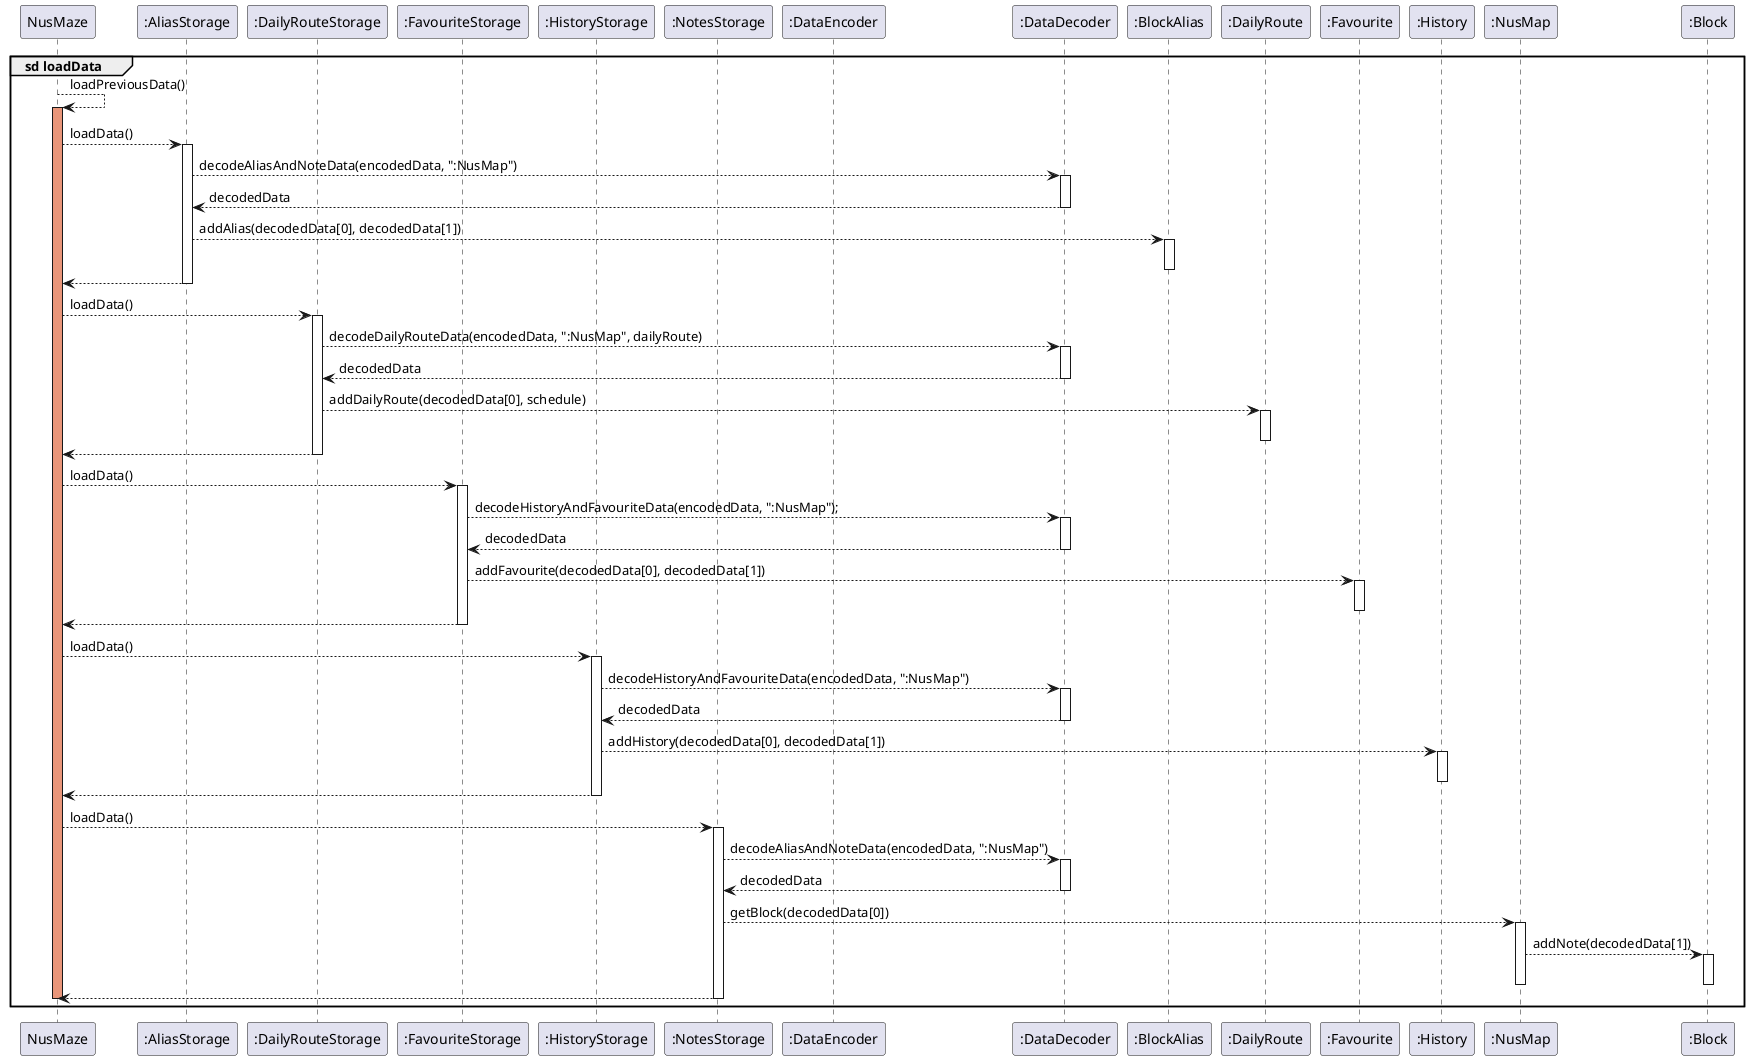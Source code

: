 @startuml
'https://plantuml.com/sequence-diagram

participant NusMaze

participant ":AliasStorage"
participant ":DailyRouteStorage"
participant ":FavouriteStorage"
participant ":HistoryStorage"
participant ":NotesStorage"
participant ":DataEncoder"
participant ":DataDecoder"

participant ":BlockAlias"
participant ":DailyRoute"
participant ":Favourite"
participant ":History"
participant ":NusMap"
participant ":Block"


group sd loadData
    NusMaze --> NusMaze: loadPreviousData()
    activate NusMaze #DarkSalmon

    NusMaze --> ":AliasStorage": loadData()
    activate ":AliasStorage"
    ":AliasStorage" ---> ":DataDecoder": decodeAliasAndNoteData(encodedData, ":NusMap")
    activate ":DataDecoder"
    ":DataDecoder" ---> ":AliasStorage": decodedData
    deactivate ":DataDecoder"
    ":AliasStorage" --> ":BlockAlias": addAlias(decodedData[0], decodedData[1])
    activate  ":BlockAlias"
    deactivate ":BlockAlias"
    ":AliasStorage" --> NusMaze
    deactivate ":AliasStorage"

    NusMaze --> ":DailyRouteStorage": loadData()
    activate ":DailyRouteStorage"
    ":DailyRouteStorage" ---> ":DataDecoder": decodeDailyRouteData(encodedData, ":NusMap", dailyRoute)
    activate ":DataDecoder"
    ":DataDecoder" ---> ":DailyRouteStorage": decodedData
    deactivate ":DataDecoder"
    ":DailyRouteStorage" --> ":DailyRoute": addDailyRoute(decodedData[0], schedule)
    activate  ":DailyRoute"
    deactivate ":DailyRoute"
    ":DailyRouteStorage" --> NusMaze
    deactivate ":DailyRouteStorage"

    NusMaze --> ":FavouriteStorage": loadData()
    activate ":FavouriteStorage"
    ":FavouriteStorage" ---> ":DataDecoder": decodeHistoryAndFavouriteData(encodedData, ":NusMap");
    activate ":DataDecoder"
    ":DataDecoder" ---> ":FavouriteStorage": decodedData
    deactivate ":DataDecoder"
    ":FavouriteStorage" --> ":Favourite": addFavourite(decodedData[0], decodedData[1])
    activate  ":Favourite"
    deactivate ":Favourite"
    ":FavouriteStorage" --> NusMaze
    deactivate ":FavouriteStorage"

    NusMaze --> ":HistoryStorage": loadData()
    activate ":HistoryStorage"
    ":HistoryStorage" ---> ":DataDecoder": decodeHistoryAndFavouriteData(encodedData, ":NusMap")
    activate ":DataDecoder"
    ":DataDecoder" ---> ":HistoryStorage": decodedData
    deactivate ":DataDecoder"
    ":HistoryStorage" --> ":History": addHistory(decodedData[0], decodedData[1])
    activate  ":History"
    deactivate ":History"
    ":HistoryStorage" --> NusMaze
    deactivate ":HistoryStorage"

    NusMaze --> ":NotesStorage": loadData()
    activate ":NotesStorage"
    ":NotesStorage" ---> ":DataDecoder": decodeAliasAndNoteData(encodedData, ":NusMap")
    activate ":DataDecoder"
    ":DataDecoder" ---> ":NotesStorage": decodedData
    deactivate ":DataDecoder"
    ":NotesStorage" --> ":NusMap": getBlock(decodedData[0])
    activate  ":NusMap"
    ":NusMap" --> ":Block": addNote(decodedData[1])
    activate ":Block"
    deactivate ":Block"
    deactivate ":NusMap"
    ":NotesStorage" --> NusMaze
    deactivate ":NotesStorage"

    deactivate NusMaze #DarkSalmon

end

@enduml